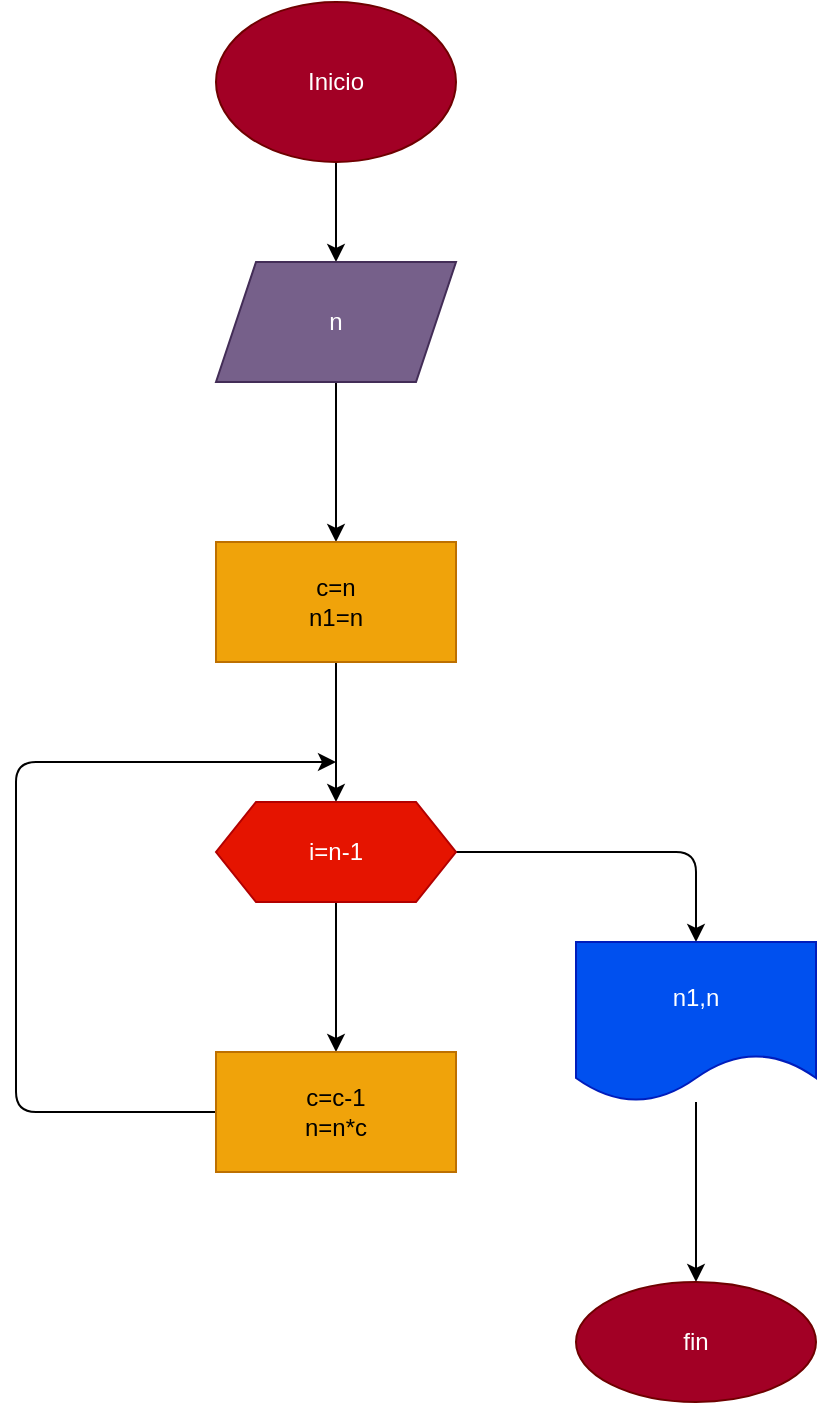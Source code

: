 <mxfile>
    <diagram id="WQPaMThsapNC-465UQaS" name="Página-1">
        <mxGraphModel dx="564" dy="411" grid="1" gridSize="10" guides="1" tooltips="1" connect="1" arrows="1" fold="1" page="1" pageScale="1" pageWidth="850" pageHeight="1100" math="0" shadow="0">
            <root>
                <mxCell id="0"/>
                <mxCell id="1" parent="0"/>
                <mxCell id="4" value="" style="edgeStyle=none;html=1;" edge="1" parent="1" source="2" target="3">
                    <mxGeometry relative="1" as="geometry"/>
                </mxCell>
                <mxCell id="2" value="Inicio" style="ellipse;whiteSpace=wrap;html=1;fillColor=#a20025;fontColor=#ffffff;strokeColor=#6F0000;" vertex="1" parent="1">
                    <mxGeometry x="210" y="10" width="120" height="80" as="geometry"/>
                </mxCell>
                <mxCell id="6" value="" style="edgeStyle=none;html=1;" edge="1" parent="1" source="3" target="5">
                    <mxGeometry relative="1" as="geometry"/>
                </mxCell>
                <mxCell id="3" value="n" style="shape=parallelogram;perimeter=parallelogramPerimeter;whiteSpace=wrap;html=1;fixedSize=1;fillColor=#76608a;fontColor=#ffffff;strokeColor=#432D57;" vertex="1" parent="1">
                    <mxGeometry x="210" y="140" width="120" height="60" as="geometry"/>
                </mxCell>
                <mxCell id="8" value="" style="edgeStyle=none;html=1;" edge="1" parent="1" source="5" target="7">
                    <mxGeometry relative="1" as="geometry"/>
                </mxCell>
                <mxCell id="5" value="c=n&lt;br&gt;n1=n" style="whiteSpace=wrap;html=1;fillColor=#f0a30a;fontColor=#000000;strokeColor=#BD7000;" vertex="1" parent="1">
                    <mxGeometry x="210" y="280" width="120" height="60" as="geometry"/>
                </mxCell>
                <mxCell id="11" value="" style="edgeStyle=none;html=1;" edge="1" parent="1" source="7" target="10">
                    <mxGeometry relative="1" as="geometry"/>
                </mxCell>
                <mxCell id="13" style="edgeStyle=none;html=1;exitX=1;exitY=0.5;exitDx=0;exitDy=0;" edge="1" parent="1" source="7" target="14">
                    <mxGeometry relative="1" as="geometry">
                        <mxPoint x="450" y="520" as="targetPoint"/>
                        <Array as="points">
                            <mxPoint x="450" y="435"/>
                        </Array>
                    </mxGeometry>
                </mxCell>
                <mxCell id="7" value="i=n-1" style="shape=hexagon;perimeter=hexagonPerimeter2;whiteSpace=wrap;html=1;fixedSize=1;fillColor=#e51400;fontColor=#ffffff;strokeColor=#B20000;" vertex="1" parent="1">
                    <mxGeometry x="210" y="410" width="120" height="50" as="geometry"/>
                </mxCell>
                <mxCell id="12" style="edgeStyle=none;html=1;exitX=0;exitY=0.5;exitDx=0;exitDy=0;" edge="1" parent="1" source="10">
                    <mxGeometry relative="1" as="geometry">
                        <mxPoint x="270" y="390" as="targetPoint"/>
                        <Array as="points">
                            <mxPoint x="110" y="565"/>
                            <mxPoint x="110" y="390"/>
                        </Array>
                    </mxGeometry>
                </mxCell>
                <mxCell id="10" value="c=c-1&lt;br&gt;n=n*c&lt;br&gt;" style="whiteSpace=wrap;html=1;fillColor=#f0a30a;fontColor=#000000;strokeColor=#BD7000;" vertex="1" parent="1">
                    <mxGeometry x="210" y="535" width="120" height="60" as="geometry"/>
                </mxCell>
                <mxCell id="16" value="" style="edgeStyle=none;html=1;" edge="1" parent="1" source="14" target="15">
                    <mxGeometry relative="1" as="geometry"/>
                </mxCell>
                <mxCell id="14" value="n1,n" style="shape=document;whiteSpace=wrap;html=1;boundedLbl=1;fillColor=#0050ef;fontColor=#ffffff;strokeColor=#001DBC;" vertex="1" parent="1">
                    <mxGeometry x="390" y="480" width="120" height="80" as="geometry"/>
                </mxCell>
                <mxCell id="15" value="fin" style="ellipse;whiteSpace=wrap;html=1;fillColor=#a20025;fontColor=#ffffff;strokeColor=#6F0000;" vertex="1" parent="1">
                    <mxGeometry x="390" y="650" width="120" height="60" as="geometry"/>
                </mxCell>
            </root>
        </mxGraphModel>
    </diagram>
</mxfile>
